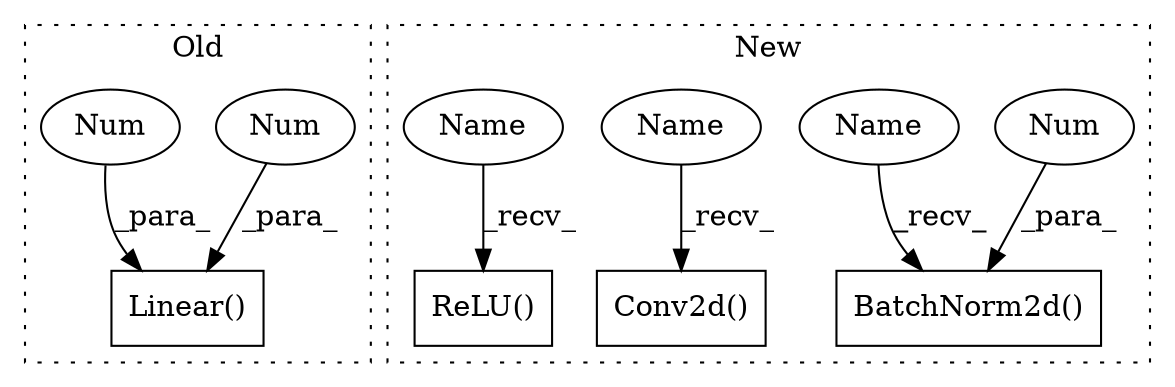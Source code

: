 digraph G {
subgraph cluster0 {
1 [label="Linear()" a="75" s="211,228" l="10,1" shape="box"];
3 [label="Num" a="76" s="221" l="3" shape="ellipse"];
4 [label="Num" a="76" s="226" l="2" shape="ellipse"];
label = "Old";
style="dotted";
}
subgraph cluster1 {
2 [label="BatchNorm2d()" a="75" s="1240,1258" l="15,1" shape="box"];
5 [label="Conv2d()" a="75" s="385,401" l="10,49" shape="box"];
6 [label="Num" a="76" s="1255" l="3" shape="ellipse"];
7 [label="ReLU()" a="75" s="793" l="21" shape="box"];
8 [label="Name" a="87" s="1240" l="2" shape="ellipse"];
9 [label="Name" a="87" s="385" l="2" shape="ellipse"];
10 [label="Name" a="87" s="793" l="2" shape="ellipse"];
label = "New";
style="dotted";
}
3 -> 1 [label="_para_"];
4 -> 1 [label="_para_"];
6 -> 2 [label="_para_"];
8 -> 2 [label="_recv_"];
9 -> 5 [label="_recv_"];
10 -> 7 [label="_recv_"];
}